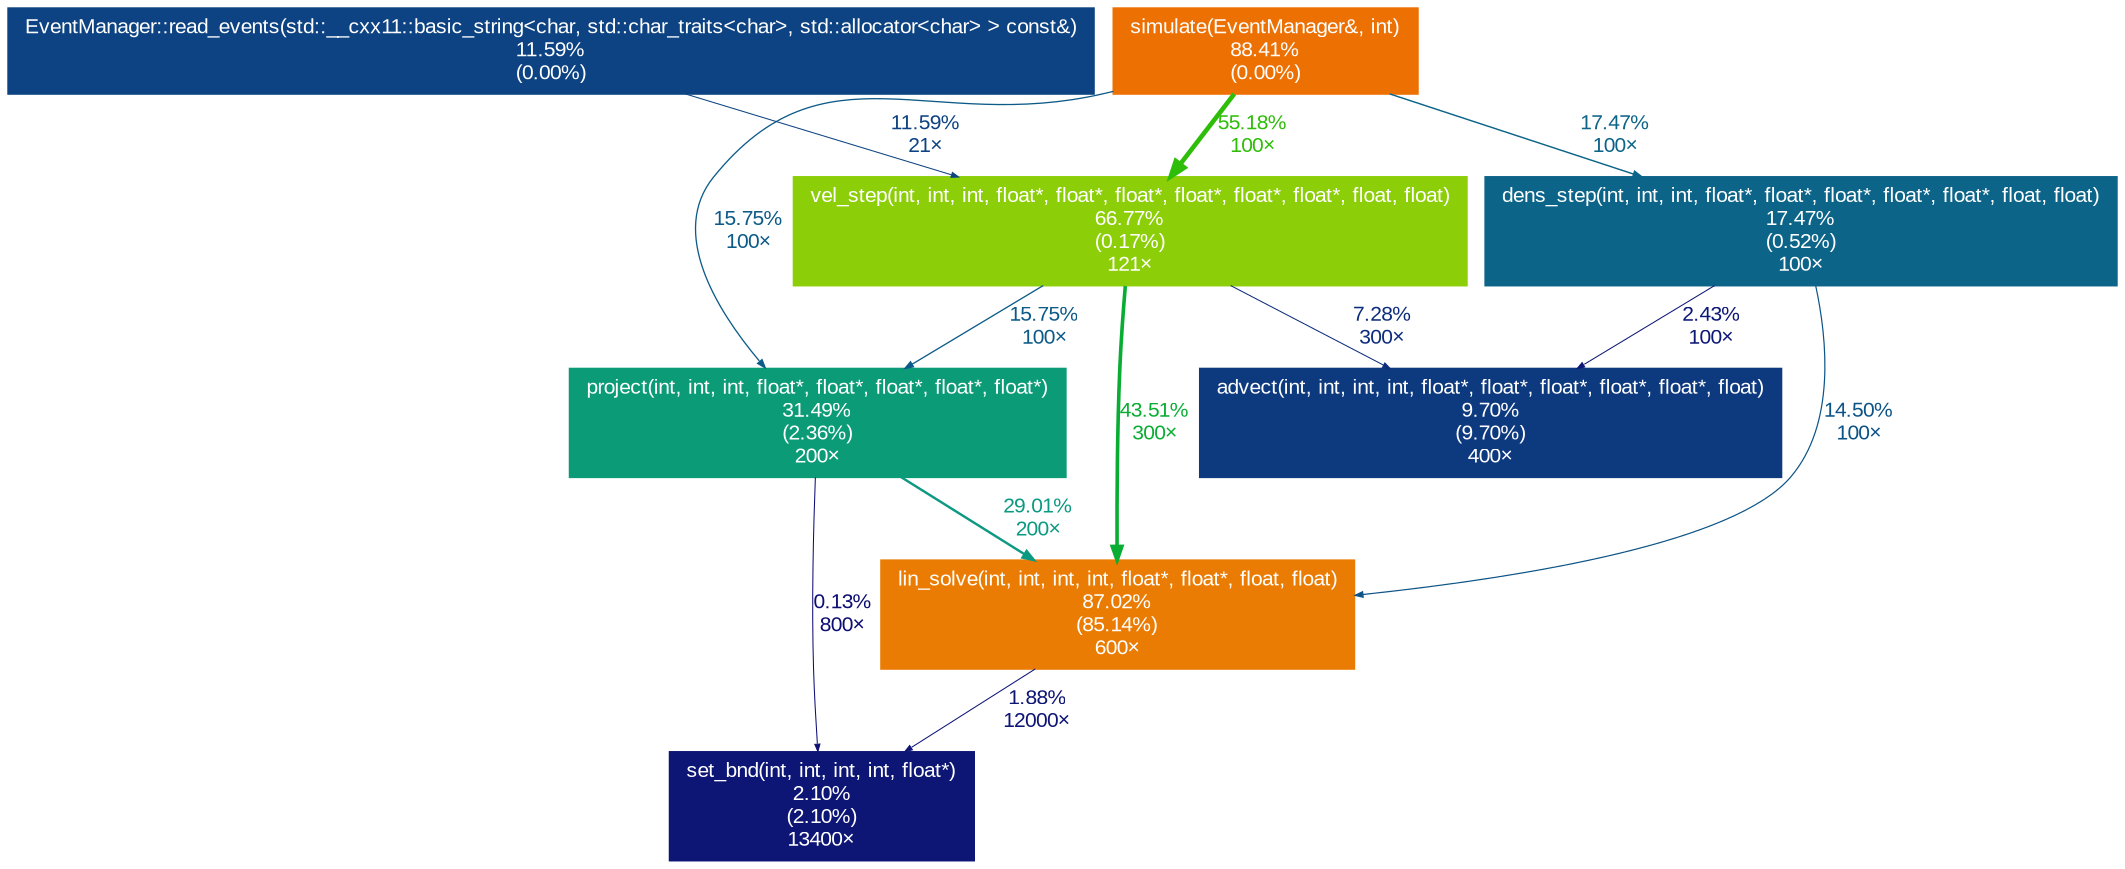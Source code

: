 digraph {
	graph [fontname=Arial, nodesep=0.125, ranksep=0.25];
	node [fontcolor=white, fontname=Arial, height=0, shape=box, style=filled, width=0];
	edge [fontname=Arial];
	1 [color="#ed7003", fontcolor="#ffffff", fontsize="10.00", label="simulate(EventManager&, int)\n88.41%\n(0.00%)"];
	1 -> 3 [arrowsize="0.74", color="#2ebd09", fontcolor="#2ebd09", fontsize="10.00", label="55.18%\n100×", labeldistance="2.21", penwidth="2.21"];
	1 -> 4 [arrowsize="0.40", color="#0c5a87", fontcolor="#0c5a87", fontsize="10.00", label="15.75%\n100×", labeldistance="0.63", penwidth="0.63"];
	1 -> 5 [arrowsize="0.42", color="#0c6489", fontcolor="#0c6489", fontsize="10.00", label="17.47%\n100×", labeldistance="0.70", penwidth="0.70"];
	2 [color="#eb7c03", fontcolor="#ffffff", fontsize="10.00", label="lin_solve(int, int, int, int, float*, float*, float, float)\n87.02%\n(85.14%)\n600×"];
	2 -> 8 [arrowsize="0.35", color="#0d1575", fontcolor="#0d1575", fontsize="10.00", label="1.88%\n12000×", labeldistance="0.50", penwidth="0.50"];
	3 [color="#8cce07", fontcolor="#ffffff", fontsize="10.00", label="vel_step(int, int, int, float*, float*, float*, float*, float*, float*, float, float)\n66.77%\n(0.17%)\n121×"];
	3 -> 2 [arrowsize="0.66", color="#0aad34", fontcolor="#0aad34", fontsize="10.00", label="43.51%\n300×", labeldistance="1.74", penwidth="1.74"];
	3 -> 4 [arrowsize="0.40", color="#0c5a87", fontcolor="#0c5a87", fontsize="10.00", label="15.75%\n100×", labeldistance="0.63", penwidth="0.63"];
	3 -> 7 [arrowsize="0.35", color="#0d2d7c", fontcolor="#0d2d7c", fontsize="10.00", label="7.28%\n300×", labeldistance="0.50", penwidth="0.50"];
	4 [color="#0b9c77", fontcolor="#ffffff", fontsize="10.00", label="project(int, int, int, float*, float*, float*, float*, float*)\n31.49%\n(2.36%)\n200×"];
	4 -> 2 [arrowsize="0.54", color="#0c9982", fontcolor="#0c9982", fontsize="10.00", label="29.01%\n200×", labeldistance="1.16", penwidth="1.16"];
	4 -> 8 [arrowsize="0.35", color="#0d0d73", fontcolor="#0d0d73", fontsize="10.00", label="0.13%\n800×", labeldistance="0.50", penwidth="0.50"];
	5 [color="#0c6489", fontcolor="#ffffff", fontsize="10.00", label="dens_step(int, int, int, float*, float*, float*, float*, float*, float, float)\n17.47%\n(0.52%)\n100×"];
	5 -> 2 [arrowsize="0.38", color="#0c5386", fontcolor="#0c5386", fontsize="10.00", label="14.50%\n100×", labeldistance="0.58", penwidth="0.58"];
	5 -> 7 [arrowsize="0.35", color="#0d1776", fontcolor="#0d1776", fontsize="10.00", label="2.43%\n100×", labeldistance="0.50", penwidth="0.50"];
	6 [color="#0d4382", fontcolor="#ffffff", fontsize="10.00", label="EventManager::read_events(std::__cxx11::basic_string<char, std::char_traits<char>, std::allocator<char> > const&)\n11.59%\n(0.00%)"];
	6 -> 3 [arrowsize="0.35", color="#0d4382", fontcolor="#0d4382", fontsize="10.00", label="11.59%\n21×", labeldistance="0.50", penwidth="0.50"];
	7 [color="#0d397f", fontcolor="#ffffff", fontsize="10.00", label="advect(int, int, int, int, float*, float*, float*, float*, float*, float)\n9.70%\n(9.70%)\n400×"];
	8 [color="#0d1675", fontcolor="#ffffff", fontsize="10.00", label="set_bnd(int, int, int, int, float*)\n2.10%\n(2.10%)\n13400×"];
}
